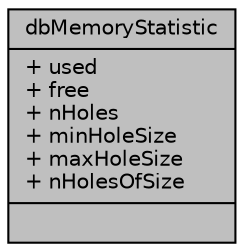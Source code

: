 digraph "dbMemoryStatistic"
{
 // INTERACTIVE_SVG=YES
 // LATEX_PDF_SIZE
  edge [fontname="Helvetica",fontsize="10",labelfontname="Helvetica",labelfontsize="10"];
  node [fontname="Helvetica",fontsize="10",shape=record];
  Node1 [label="{dbMemoryStatistic\n|+ used\l+ free\l+ nHoles\l+ minHoleSize\l+ maxHoleSize\l+ nHolesOfSize\l|}",height=0.2,width=0.4,color="black", fillcolor="grey75", style="filled", fontcolor="black",tooltip=" "];
}
